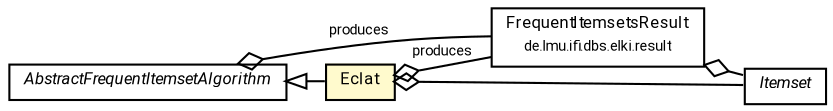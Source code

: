 #!/usr/local/bin/dot
#
# Class diagram 
# Generated by UMLGraph version R5_7_2-60-g0e99a6 (http://www.spinellis.gr/umlgraph/)
#

digraph G {
	graph [fontnames="svg"]
	edge [fontname="Roboto",fontsize=7,labelfontname="Roboto",labelfontsize=7,color="black"];
	node [fontname="Roboto",fontcolor="black",fontsize=8,shape=plaintext,margin=0,width=0,height=0];
	nodesep=0.15;
	ranksep=0.25;
	rankdir=LR;
	// de.lmu.ifi.dbs.elki.result.FrequentItemsetsResult
	c3790879 [label=<<table title="de.lmu.ifi.dbs.elki.result.FrequentItemsetsResult" border="0" cellborder="1" cellspacing="0" cellpadding="2" href="../../result/FrequentItemsetsResult.html" target="_parent">
		<tr><td><table border="0" cellspacing="0" cellpadding="1">
		<tr><td align="center" balign="center"> <font face="Roboto">FrequentItemsetsResult</font> </td></tr>
		<tr><td align="center" balign="center"> <font face="Roboto" point-size="7.0">de.lmu.ifi.dbs.elki.result</font> </td></tr>
		</table></td></tr>
		</table>>, URL="../../result/FrequentItemsetsResult.html"];
	// de.lmu.ifi.dbs.elki.algorithm.itemsetmining.Itemset
	c3790882 [label=<<table title="de.lmu.ifi.dbs.elki.algorithm.itemsetmining.Itemset" border="0" cellborder="1" cellspacing="0" cellpadding="2" href="Itemset.html" target="_parent">
		<tr><td><table border="0" cellspacing="0" cellpadding="1">
		<tr><td align="center" balign="center"> <font face="Roboto"><i>Itemset</i></font> </td></tr>
		</table></td></tr>
		</table>>, URL="Itemset.html"];
	// de.lmu.ifi.dbs.elki.algorithm.itemsetmining.Eclat
	c3790886 [label=<<table title="de.lmu.ifi.dbs.elki.algorithm.itemsetmining.Eclat" border="0" cellborder="1" cellspacing="0" cellpadding="2" bgcolor="lemonChiffon" href="Eclat.html" target="_parent">
		<tr><td><table border="0" cellspacing="0" cellpadding="1">
		<tr><td align="center" balign="center"> <font face="Roboto">Eclat</font> </td></tr>
		</table></td></tr>
		</table>>, URL="Eclat.html"];
	// de.lmu.ifi.dbs.elki.algorithm.itemsetmining.AbstractFrequentItemsetAlgorithm
	c3790913 [label=<<table title="de.lmu.ifi.dbs.elki.algorithm.itemsetmining.AbstractFrequentItemsetAlgorithm" border="0" cellborder="1" cellspacing="0" cellpadding="2" href="AbstractFrequentItemsetAlgorithm.html" target="_parent">
		<tr><td><table border="0" cellspacing="0" cellpadding="1">
		<tr><td align="center" balign="center"> <font face="Roboto"><i>AbstractFrequentItemsetAlgorithm</i></font> </td></tr>
		</table></td></tr>
		</table>>, URL="AbstractFrequentItemsetAlgorithm.html"];
	// de.lmu.ifi.dbs.elki.result.FrequentItemsetsResult has de.lmu.ifi.dbs.elki.algorithm.itemsetmining.Itemset
	c3790879 -> c3790882 [arrowhead=none,arrowtail=ediamond,dir=back,weight=4];
	// de.lmu.ifi.dbs.elki.algorithm.itemsetmining.Eclat extends de.lmu.ifi.dbs.elki.algorithm.itemsetmining.AbstractFrequentItemsetAlgorithm
	c3790913 -> c3790886 [arrowtail=empty,dir=back,weight=10];
	// de.lmu.ifi.dbs.elki.algorithm.itemsetmining.Eclat has de.lmu.ifi.dbs.elki.algorithm.itemsetmining.Itemset
	c3790886 -> c3790882 [arrowhead=none,arrowtail=ediamond,dir=back,weight=4];
	// de.lmu.ifi.dbs.elki.algorithm.itemsetmining.Eclat has de.lmu.ifi.dbs.elki.result.FrequentItemsetsResult
	c3790886 -> c3790879 [arrowhead=none,arrowtail=ediamond,dir=back,weight=4,label="produces"];
	// de.lmu.ifi.dbs.elki.algorithm.itemsetmining.AbstractFrequentItemsetAlgorithm has de.lmu.ifi.dbs.elki.result.FrequentItemsetsResult
	c3790913 -> c3790879 [arrowhead=none,arrowtail=ediamond,dir=back,weight=4,label="produces"];
}

